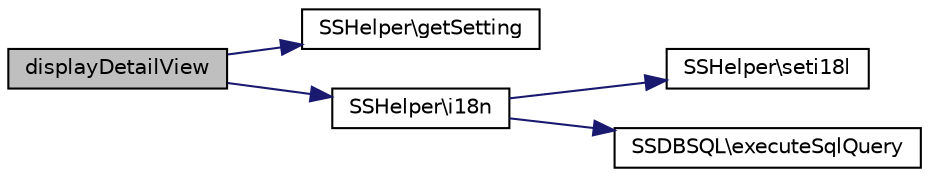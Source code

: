 digraph "displayDetailView"
{
  edge [fontname="Helvetica",fontsize="10",labelfontname="Helvetica",labelfontsize="10"];
  node [fontname="Helvetica",fontsize="10",shape=record];
  rankdir="LR";
  Node1 [label="displayDetailView",height=0.2,width=0.4,color="black", fillcolor="grey75", style="filled", fontcolor="black"];
  Node1 -> Node2 [color="midnightblue",fontsize="10",style="solid",fontname="Helvetica"];
  Node2 [label="SSHelper\\getSetting",height=0.2,width=0.4,color="black", fillcolor="white", style="filled",URL="$class_s_s_helper.html#a22ea98c9a7625ae25a20010920a5b2cb",tooltip="Shop-Betreiber Setting Value. "];
  Node1 -> Node3 [color="midnightblue",fontsize="10",style="solid",fontname="Helvetica"];
  Node3 [label="SSHelper\\i18n",height=0.2,width=0.4,color="black", fillcolor="white", style="filled",URL="$class_s_s_helper.html#a3bece4aee1514dbafbd7d0234227e053",tooltip="Internationalization and localization. "];
  Node3 -> Node4 [color="midnightblue",fontsize="10",style="solid",fontname="Helvetica"];
  Node4 [label="SSHelper\\seti18l",height=0.2,width=0.4,color="black", fillcolor="white", style="filled",URL="$class_s_s_helper.html#a50f106600a25de036f9b6f0a89a198d5"];
  Node3 -> Node5 [color="midnightblue",fontsize="10",style="solid",fontname="Helvetica"];
  Node5 [label="SSDBSQL\\executeSqlQuery",height=0.2,width=0.4,color="black", fillcolor="white", style="filled",URL="$class_s_s_d_b_s_q_l.html#a8b0b5ed5092c7864860fc358ecc7b822",tooltip="SQL Query ausführen. "];
}
